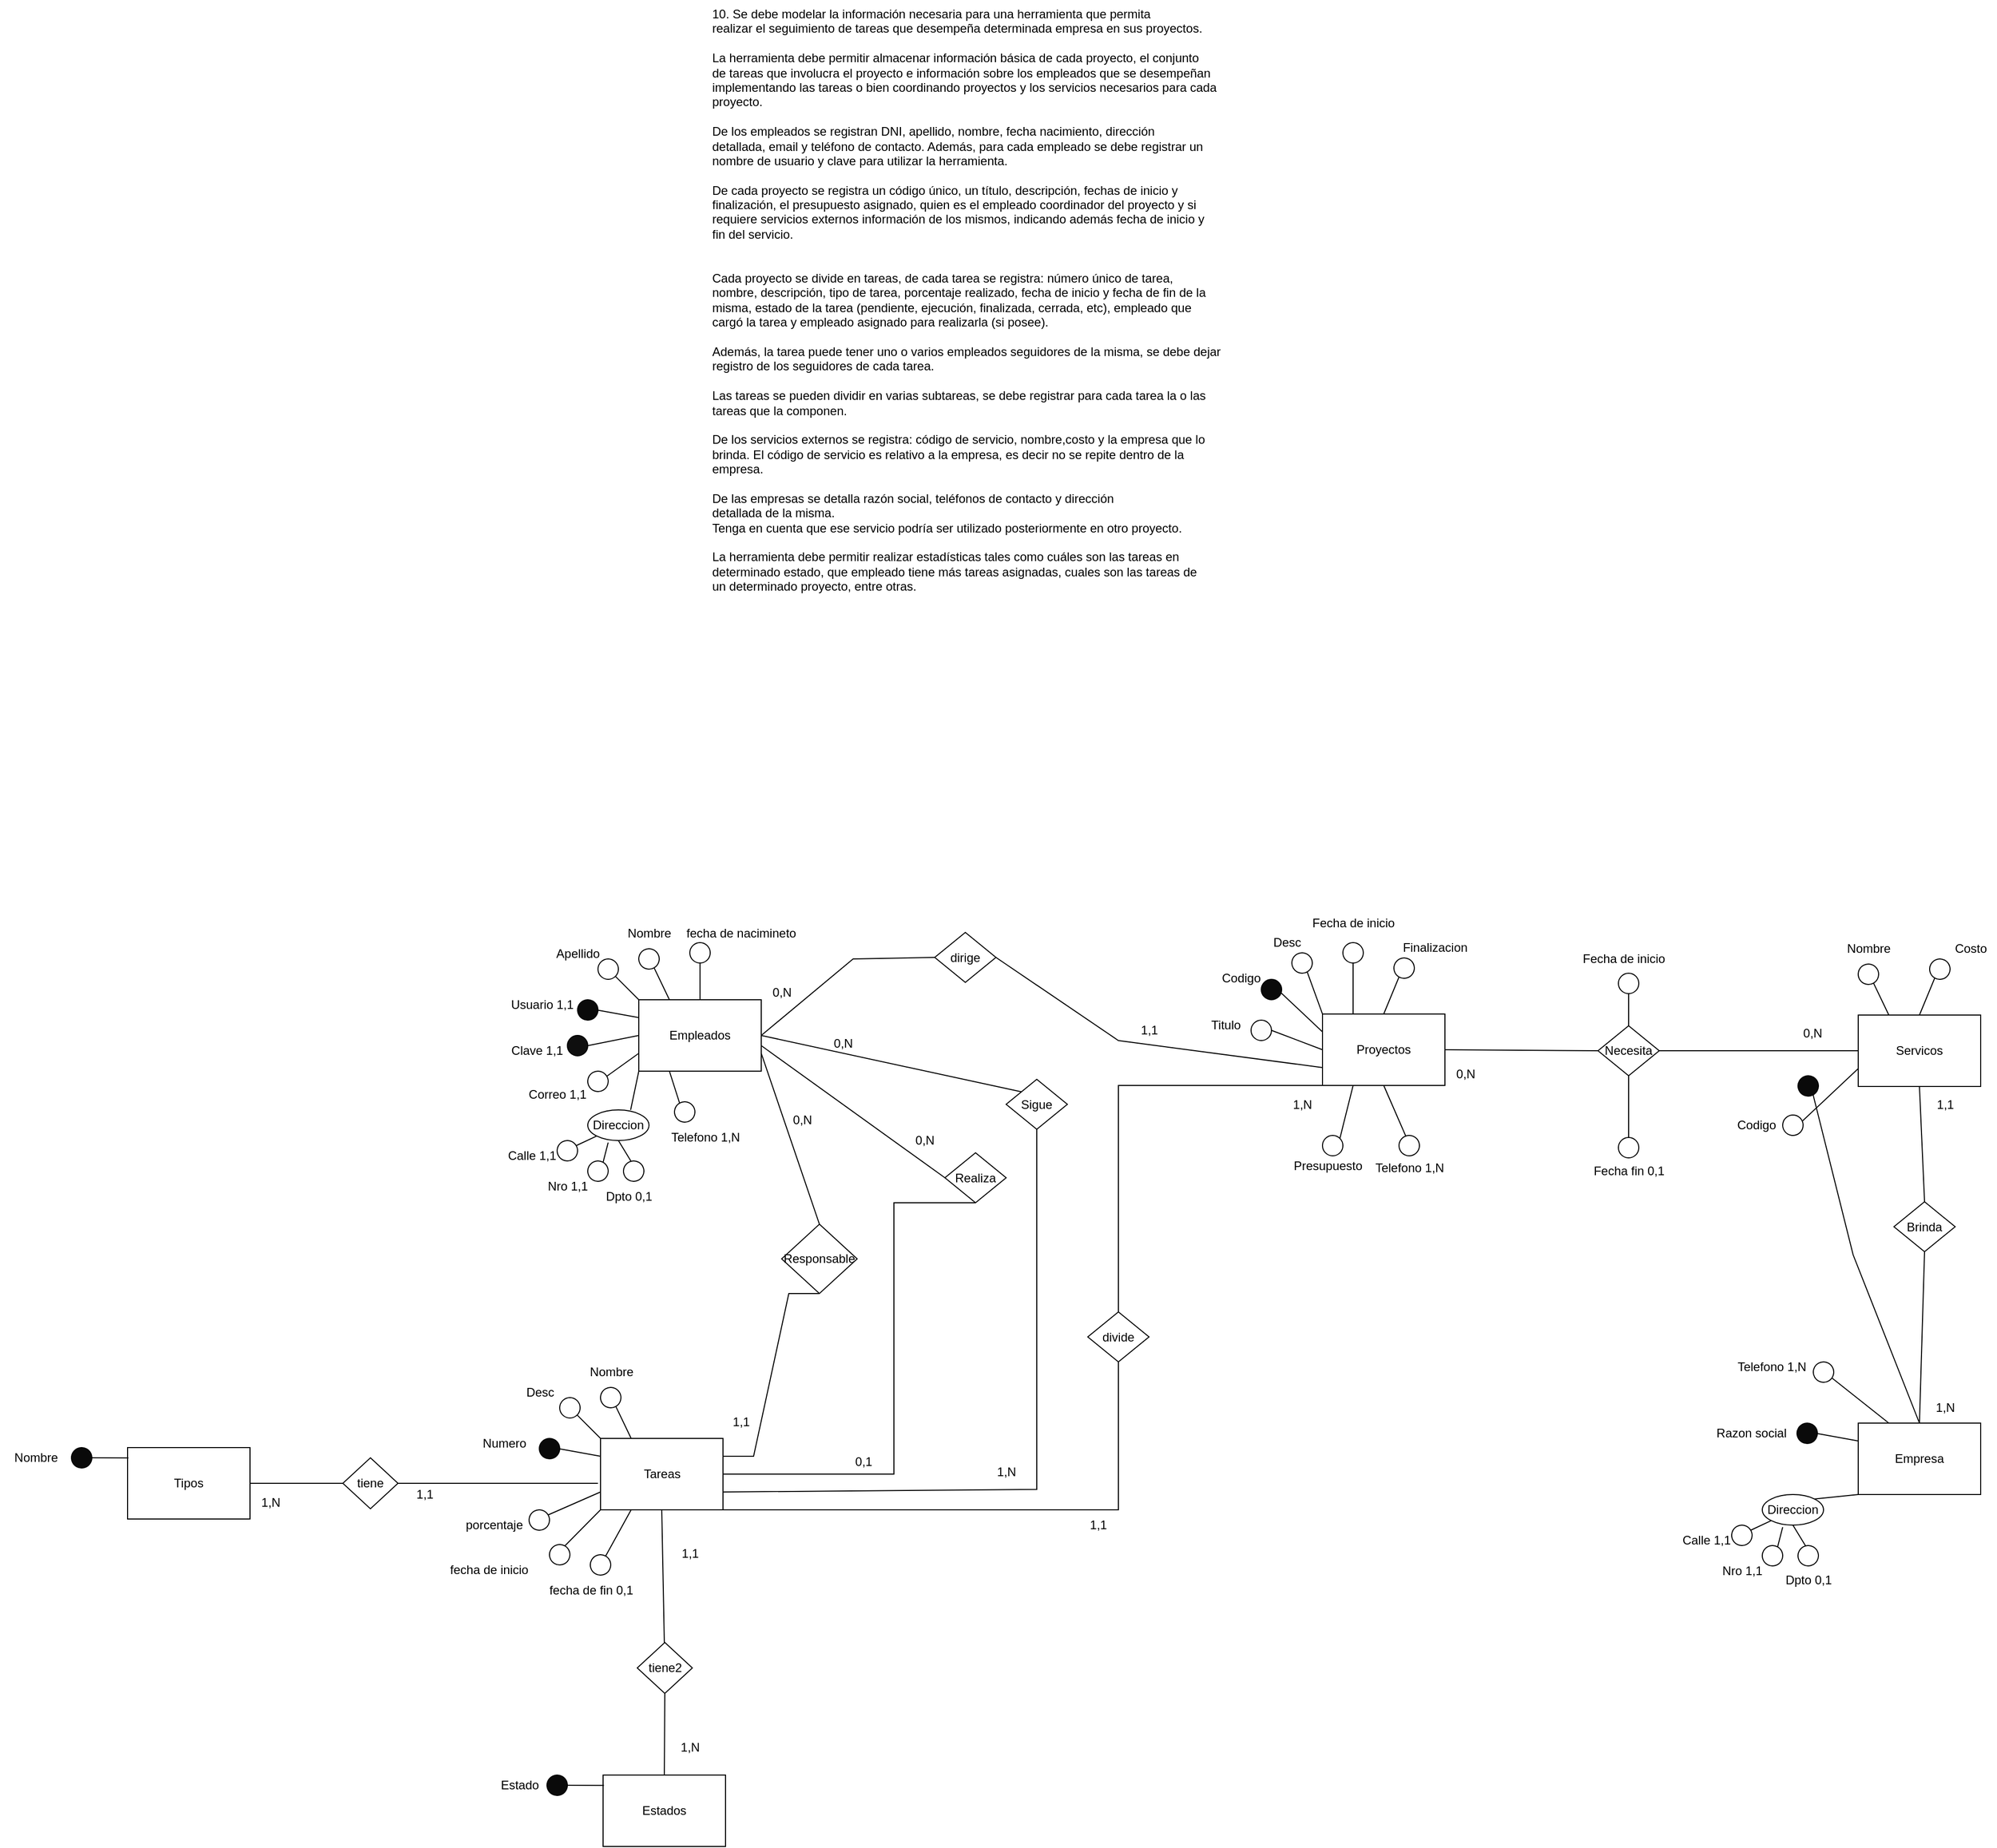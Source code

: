 <mxfile version="21.8.0" type="device">
  <diagram id="fhe47cO9PA_9QvrlZlUT" name="Página-2">
    <mxGraphModel dx="4560" dy="1867" grid="1" gridSize="10" guides="1" tooltips="1" connect="1" arrows="1" fold="1" page="1" pageScale="1" pageWidth="827" pageHeight="1169" math="0" shadow="0">
      <root>
        <mxCell id="0" />
        <mxCell id="1" parent="0" />
        <mxCell id="4A1TBbYVgC8OpCo2tXdr-1" value="10. Se debe modelar la información necesaria para una herramienta que permita&lt;br&gt;realizar el seguimiento de tareas que desempeña determinada empresa en sus proyectos.&lt;br&gt;&lt;br&gt;La herramienta debe permitir almacenar información básica de cada proyecto, el conjunto&lt;br&gt;de tareas que involucra el proyecto e información sobre los empleados que se desempeñan implementando las tareas o bien coordinando proyectos y los servicios necesarios para cada proyecto.&lt;br&gt;&lt;br&gt;De los empleados se registran DNI, apellido, nombre, fecha nacimiento, dirección&lt;br&gt;detallada, email y teléfono de contacto. Además, para cada empleado se debe registrar un&lt;br&gt;nombre de usuario y clave para utilizar la herramienta.&lt;br&gt;&lt;br&gt;De cada proyecto se registra un código único, un título, descripción, fechas de inicio y&lt;br&gt;finalización, el presupuesto asignado, quien es el empleado coordinador del proyecto y si&lt;br&gt;requiere servicios externos información de los mismos, indicando además fecha de inicio y&lt;br&gt;fin del servicio.&lt;br&gt;&lt;br&gt;&lt;br&gt;Cada proyecto se divide en tareas, de cada tarea se registra: número único de tarea,&lt;br&gt;nombre, descripción, tipo de tarea, porcentaje realizado, fecha de inicio y fecha de fin de la&lt;br&gt;misma, estado de la tarea (pendiente, ejecución, finalizada, cerrada, etc), empleado que&lt;br&gt;cargó la tarea y empleado asignado para realizarla (si posee). &lt;br&gt;&lt;br&gt;Además, la tarea puede tener uno o varios empleados seguidores de la misma, se debe dejar registro de los seguidores de cada tarea. &lt;br&gt;&lt;br&gt;Las tareas se pueden dividir en varias subtareas, se debe registrar para cada tarea la o las tareas que la componen.&lt;br&gt;&lt;br&gt;De los servicios externos se registra: código de servicio, nombre,costo y la empresa que lo&lt;br&gt;brinda. El código de servicio es relativo a la empresa, es decir no se repite dentro de la&lt;br&gt;empresa. &lt;br&gt;&lt;br&gt;De las empresas se detalla razón social, teléfonos de contacto y dirección&lt;br&gt;detallada de la misma. &lt;br&gt;Tenga en cuenta que ese servicio podría ser utilizado posteriormente en otro proyecto.&lt;br&gt;&lt;br&gt;La herramienta debe permitir realizar estadísticas tales como cuáles son las tareas en&lt;br&gt;determinado estado, que empleado tiene más tareas asignadas, cuales son las tareas de&lt;br&gt;un determinado proyecto, entre otras." style="text;whiteSpace=wrap;html=1;" parent="1" vertex="1">
          <mxGeometry x="150" y="30" width="520" height="590" as="geometry" />
        </mxCell>
        <mxCell id="4A1TBbYVgC8OpCo2tXdr-30" value="Empleados" style="rounded=0;whiteSpace=wrap;html=1;" parent="1" vertex="1">
          <mxGeometry x="80" y="1010" width="120" height="70" as="geometry" />
        </mxCell>
        <mxCell id="4A1TBbYVgC8OpCo2tXdr-31" value="" style="endArrow=none;html=1;rounded=0;entryX=0;entryY=0;entryDx=0;entryDy=0;exitX=1;exitY=1;exitDx=0;exitDy=0;" parent="1" source="4A1TBbYVgC8OpCo2tXdr-32" target="4A1TBbYVgC8OpCo2tXdr-30" edge="1">
          <mxGeometry width="50" height="50" relative="1" as="geometry">
            <mxPoint x="60" y="990" as="sourcePoint" />
            <mxPoint x="40" y="950" as="targetPoint" />
          </mxGeometry>
        </mxCell>
        <mxCell id="4A1TBbYVgC8OpCo2tXdr-32" value="" style="ellipse;whiteSpace=wrap;html=1;aspect=fixed;" parent="1" vertex="1">
          <mxGeometry x="40" y="970" width="20" height="20" as="geometry" />
        </mxCell>
        <mxCell id="4A1TBbYVgC8OpCo2tXdr-33" value="" style="endArrow=none;html=1;rounded=0;entryX=0.25;entryY=0;entryDx=0;entryDy=0;exitX=1;exitY=1;exitDx=0;exitDy=0;" parent="1" source="4A1TBbYVgC8OpCo2tXdr-34" target="4A1TBbYVgC8OpCo2tXdr-30" edge="1">
          <mxGeometry width="50" height="50" relative="1" as="geometry">
            <mxPoint x="190" y="920" as="sourcePoint" />
            <mxPoint x="140" y="980" as="targetPoint" />
          </mxGeometry>
        </mxCell>
        <mxCell id="4A1TBbYVgC8OpCo2tXdr-34" value="" style="ellipse;whiteSpace=wrap;html=1;aspect=fixed;rotation=15;" parent="1" vertex="1">
          <mxGeometry x="80" y="960" width="20" height="20" as="geometry" />
        </mxCell>
        <mxCell id="4A1TBbYVgC8OpCo2tXdr-35" value="" style="endArrow=none;html=1;rounded=0;entryX=0;entryY=0.25;entryDx=0;entryDy=0;exitX=0.875;exitY=0.283;exitDx=0;exitDy=0;exitPerimeter=0;" parent="1" source="4A1TBbYVgC8OpCo2tXdr-36" target="4A1TBbYVgC8OpCo2tXdr-30" edge="1">
          <mxGeometry width="50" height="50" relative="1" as="geometry">
            <mxPoint x="-30" y="1054" as="sourcePoint" />
            <mxPoint x="40" y="1054" as="targetPoint" />
          </mxGeometry>
        </mxCell>
        <mxCell id="4A1TBbYVgC8OpCo2tXdr-36" value="" style="ellipse;whiteSpace=wrap;html=1;aspect=fixed;rotation=30;fillColor=#0A0A0A;" parent="1" vertex="1">
          <mxGeometry x="20" y="1010" width="20" height="20" as="geometry" />
        </mxCell>
        <mxCell id="4A1TBbYVgC8OpCo2tXdr-37" value="" style="endArrow=none;html=1;rounded=0;entryX=0;entryY=0.5;entryDx=0;entryDy=0;exitX=1;exitY=0.5;exitDx=0;exitDy=0;" parent="1" source="4A1TBbYVgC8OpCo2tXdr-38" target="4A1TBbYVgC8OpCo2tXdr-30" edge="1">
          <mxGeometry width="50" height="50" relative="1" as="geometry">
            <mxPoint x="-10" y="1074" as="sourcePoint" />
            <mxPoint x="60" y="1074" as="targetPoint" />
          </mxGeometry>
        </mxCell>
        <mxCell id="4A1TBbYVgC8OpCo2tXdr-38" value="" style="ellipse;whiteSpace=wrap;html=1;aspect=fixed;fillColor=#0F0F0F;" parent="1" vertex="1">
          <mxGeometry x="10" y="1045" width="20" height="20" as="geometry" />
        </mxCell>
        <mxCell id="4A1TBbYVgC8OpCo2tXdr-39" value="Nombre" style="text;html=1;align=center;verticalAlign=middle;resizable=0;points=[];autosize=1;strokeColor=none;fillColor=none;" parent="1" vertex="1">
          <mxGeometry x="55" y="930" width="70" height="30" as="geometry" />
        </mxCell>
        <mxCell id="4A1TBbYVgC8OpCo2tXdr-40" value="Apellido" style="text;html=1;align=center;verticalAlign=middle;resizable=0;points=[];autosize=1;strokeColor=none;fillColor=none;" parent="1" vertex="1">
          <mxGeometry x="-15" y="950" width="70" height="30" as="geometry" />
        </mxCell>
        <mxCell id="4A1TBbYVgC8OpCo2tXdr-41" value="Usuario 1,1" style="text;html=1;align=center;verticalAlign=middle;resizable=0;points=[];autosize=1;strokeColor=none;fillColor=none;" parent="1" vertex="1">
          <mxGeometry x="-55" y="1000" width="80" height="30" as="geometry" />
        </mxCell>
        <mxCell id="4A1TBbYVgC8OpCo2tXdr-42" value="Clave 1,1" style="text;html=1;align=center;verticalAlign=middle;resizable=0;points=[];autosize=1;strokeColor=none;fillColor=none;" parent="1" vertex="1">
          <mxGeometry x="-55" y="1045" width="70" height="30" as="geometry" />
        </mxCell>
        <mxCell id="4A1TBbYVgC8OpCo2tXdr-43" value="" style="endArrow=none;html=1;rounded=0;entryX=0;entryY=0.75;entryDx=0;entryDy=0;exitX=1;exitY=0;exitDx=0;exitDy=0;" parent="1" source="4A1TBbYVgC8OpCo2tXdr-44" target="4A1TBbYVgC8OpCo2tXdr-30" edge="1">
          <mxGeometry width="50" height="50" relative="1" as="geometry">
            <mxPoint y="1120" as="sourcePoint" />
            <mxPoint x="70" y="1120" as="targetPoint" />
          </mxGeometry>
        </mxCell>
        <mxCell id="4A1TBbYVgC8OpCo2tXdr-44" value="" style="ellipse;whiteSpace=wrap;html=1;aspect=fixed;rotation=15;" parent="1" vertex="1">
          <mxGeometry x="30" y="1080" width="20" height="20" as="geometry" />
        </mxCell>
        <mxCell id="4A1TBbYVgC8OpCo2tXdr-45" value="Correo 1,1" style="text;html=1;align=center;verticalAlign=middle;resizable=0;points=[];autosize=1;strokeColor=none;fillColor=none;" parent="1" vertex="1">
          <mxGeometry x="-40" y="1088" width="80" height="30" as="geometry" />
        </mxCell>
        <mxCell id="4A1TBbYVgC8OpCo2tXdr-46" value="" style="endArrow=none;html=1;rounded=0;exitX=0.7;exitY=0;exitDx=0;exitDy=0;entryX=0;entryY=1;entryDx=0;entryDy=0;exitPerimeter=0;" parent="1" source="4A1TBbYVgC8OpCo2tXdr-47" target="4A1TBbYVgC8OpCo2tXdr-30" edge="1">
          <mxGeometry width="50" height="50" relative="1" as="geometry">
            <mxPoint x="67.588" y="1110.341" as="sourcePoint" />
            <mxPoint x="95" y="1150" as="targetPoint" />
          </mxGeometry>
        </mxCell>
        <mxCell id="4A1TBbYVgC8OpCo2tXdr-47" value="Direccion" style="ellipse;whiteSpace=wrap;html=1;" parent="1" vertex="1">
          <mxGeometry x="30" y="1118" width="60" height="30" as="geometry" />
        </mxCell>
        <mxCell id="4A1TBbYVgC8OpCo2tXdr-48" value="" style="endArrow=none;html=1;rounded=0;exitX=1;exitY=0;exitDx=0;exitDy=0;entryX=0;entryY=1;entryDx=0;entryDy=0;" parent="1" source="4A1TBbYVgC8OpCo2tXdr-49" target="4A1TBbYVgC8OpCo2tXdr-47" edge="1">
          <mxGeometry width="50" height="50" relative="1" as="geometry">
            <mxPoint x="-50" y="1197" as="sourcePoint" />
            <mxPoint x="30" y="1140" as="targetPoint" />
          </mxGeometry>
        </mxCell>
        <mxCell id="4A1TBbYVgC8OpCo2tXdr-49" value="" style="ellipse;whiteSpace=wrap;html=1;aspect=fixed;rotation=15;" parent="1" vertex="1">
          <mxGeometry y="1148" width="20" height="20" as="geometry" />
        </mxCell>
        <mxCell id="4A1TBbYVgC8OpCo2tXdr-50" value="" style="endArrow=none;html=1;rounded=0;entryX=0.333;entryY=1.067;entryDx=0;entryDy=0;exitX=1;exitY=0;exitDx=0;exitDy=0;entryPerimeter=0;" parent="1" source="4A1TBbYVgC8OpCo2tXdr-51" target="4A1TBbYVgC8OpCo2tXdr-47" edge="1">
          <mxGeometry width="50" height="50" relative="1" as="geometry">
            <mxPoint x="-5" y="1207" as="sourcePoint" />
            <mxPoint x="75" y="1150" as="targetPoint" />
          </mxGeometry>
        </mxCell>
        <mxCell id="4A1TBbYVgC8OpCo2tXdr-51" value="" style="ellipse;whiteSpace=wrap;html=1;aspect=fixed;rotation=-15;" parent="1" vertex="1">
          <mxGeometry x="30" y="1168" width="20" height="20" as="geometry" />
        </mxCell>
        <mxCell id="4A1TBbYVgC8OpCo2tXdr-52" value="" style="endArrow=none;html=1;rounded=0;entryX=0.5;entryY=1;entryDx=0;entryDy=0;exitX=1;exitY=0;exitDx=0;exitDy=0;" parent="1" source="4A1TBbYVgC8OpCo2tXdr-53" target="4A1TBbYVgC8OpCo2tXdr-47" edge="1">
          <mxGeometry width="50" height="50" relative="1" as="geometry">
            <mxPoint x="35" y="1208" as="sourcePoint" />
            <mxPoint x="115" y="1151" as="targetPoint" />
          </mxGeometry>
        </mxCell>
        <mxCell id="4A1TBbYVgC8OpCo2tXdr-53" value="" style="ellipse;whiteSpace=wrap;html=1;aspect=fixed;rotation=-150;direction=south;" parent="1" vertex="1">
          <mxGeometry x="65" y="1168" width="20" height="20" as="geometry" />
        </mxCell>
        <mxCell id="4A1TBbYVgC8OpCo2tXdr-54" value="Calle 1,1" style="text;html=1;align=center;verticalAlign=middle;resizable=0;points=[];autosize=1;strokeColor=none;fillColor=none;" parent="1" vertex="1">
          <mxGeometry x="-60" y="1148" width="70" height="30" as="geometry" />
        </mxCell>
        <mxCell id="4A1TBbYVgC8OpCo2tXdr-55" value="Nro 1,1" style="text;html=1;align=center;verticalAlign=middle;resizable=0;points=[];autosize=1;strokeColor=none;fillColor=none;" parent="1" vertex="1">
          <mxGeometry x="-20" y="1178" width="60" height="30" as="geometry" />
        </mxCell>
        <mxCell id="4A1TBbYVgC8OpCo2tXdr-56" value="" style="endArrow=none;html=1;rounded=0;entryX=0.25;entryY=1;entryDx=0;entryDy=0;exitX=1;exitY=0;exitDx=0;exitDy=0;" parent="1" source="4A1TBbYVgC8OpCo2tXdr-57" target="4A1TBbYVgC8OpCo2tXdr-30" edge="1">
          <mxGeometry width="50" height="50" relative="1" as="geometry">
            <mxPoint x="70" y="1190" as="sourcePoint" />
            <mxPoint x="150" y="1133" as="targetPoint" />
          </mxGeometry>
        </mxCell>
        <mxCell id="4A1TBbYVgC8OpCo2tXdr-57" value="" style="ellipse;whiteSpace=wrap;html=1;aspect=fixed;rotation=-75;" parent="1" vertex="1">
          <mxGeometry x="115" y="1110" width="20" height="20" as="geometry" />
        </mxCell>
        <mxCell id="4A1TBbYVgC8OpCo2tXdr-58" value="Telefono 1,N" style="text;html=1;align=center;verticalAlign=middle;resizable=0;points=[];autosize=1;strokeColor=none;fillColor=none;" parent="1" vertex="1">
          <mxGeometry x="100" y="1130" width="90" height="30" as="geometry" />
        </mxCell>
        <mxCell id="4A1TBbYVgC8OpCo2tXdr-59" value="" style="endArrow=none;html=1;rounded=0;exitX=0.5;exitY=0;exitDx=0;exitDy=0;entryX=0.5;entryY=0;entryDx=0;entryDy=0;" parent="1" source="4A1TBbYVgC8OpCo2tXdr-60" target="4A1TBbYVgC8OpCo2tXdr-30" edge="1">
          <mxGeometry width="50" height="50" relative="1" as="geometry">
            <mxPoint x="140" y="944" as="sourcePoint" />
            <mxPoint x="145" y="990" as="targetPoint" />
          </mxGeometry>
        </mxCell>
        <mxCell id="4A1TBbYVgC8OpCo2tXdr-60" value="" style="ellipse;whiteSpace=wrap;html=1;aspect=fixed;" parent="1" vertex="1">
          <mxGeometry x="130" y="954" width="20" height="20" as="geometry" />
        </mxCell>
        <mxCell id="4A1TBbYVgC8OpCo2tXdr-61" value="fecha de nacimineto" style="text;html=1;align=center;verticalAlign=middle;resizable=0;points=[];autosize=1;strokeColor=none;fillColor=none;" parent="1" vertex="1">
          <mxGeometry x="115" y="930" width="130" height="30" as="geometry" />
        </mxCell>
        <mxCell id="4A1TBbYVgC8OpCo2tXdr-62" value="Proyectos" style="rounded=0;whiteSpace=wrap;html=1;" parent="1" vertex="1">
          <mxGeometry x="750" y="1024" width="120" height="70" as="geometry" />
        </mxCell>
        <mxCell id="4A1TBbYVgC8OpCo2tXdr-63" value="" style="endArrow=none;html=1;rounded=0;entryX=0;entryY=0;entryDx=0;entryDy=0;exitX=1;exitY=1;exitDx=0;exitDy=0;" parent="1" source="4A1TBbYVgC8OpCo2tXdr-64" target="4A1TBbYVgC8OpCo2tXdr-62" edge="1">
          <mxGeometry width="50" height="50" relative="1" as="geometry">
            <mxPoint x="730" y="1004" as="sourcePoint" />
            <mxPoint x="710" y="964" as="targetPoint" />
          </mxGeometry>
        </mxCell>
        <mxCell id="4A1TBbYVgC8OpCo2tXdr-64" value="" style="ellipse;whiteSpace=wrap;html=1;aspect=fixed;rotation=15;" parent="1" vertex="1">
          <mxGeometry x="720" y="964" width="20" height="20" as="geometry" />
        </mxCell>
        <mxCell id="4A1TBbYVgC8OpCo2tXdr-65" value="" style="endArrow=none;html=1;rounded=0;entryX=0.25;entryY=0;entryDx=0;entryDy=0;exitX=1;exitY=1;exitDx=0;exitDy=0;" parent="1" source="4A1TBbYVgC8OpCo2tXdr-66" target="4A1TBbYVgC8OpCo2tXdr-62" edge="1">
          <mxGeometry width="50" height="50" relative="1" as="geometry">
            <mxPoint x="860" y="934" as="sourcePoint" />
            <mxPoint x="810" y="994" as="targetPoint" />
          </mxGeometry>
        </mxCell>
        <mxCell id="4A1TBbYVgC8OpCo2tXdr-66" value="" style="ellipse;whiteSpace=wrap;html=1;aspect=fixed;rotation=45;" parent="1" vertex="1">
          <mxGeometry x="770" y="954" width="20" height="20" as="geometry" />
        </mxCell>
        <mxCell id="4A1TBbYVgC8OpCo2tXdr-67" value="" style="endArrow=none;html=1;rounded=0;entryX=0;entryY=0.25;entryDx=0;entryDy=0;exitX=0.875;exitY=0.283;exitDx=0;exitDy=0;exitPerimeter=0;" parent="1" source="4A1TBbYVgC8OpCo2tXdr-68" target="4A1TBbYVgC8OpCo2tXdr-62" edge="1">
          <mxGeometry width="50" height="50" relative="1" as="geometry">
            <mxPoint x="640" y="1068" as="sourcePoint" />
            <mxPoint x="710" y="1068" as="targetPoint" />
          </mxGeometry>
        </mxCell>
        <mxCell id="4A1TBbYVgC8OpCo2tXdr-68" value="" style="ellipse;whiteSpace=wrap;html=1;aspect=fixed;rotation=45;fillColor=#0A0A0A;" parent="1" vertex="1">
          <mxGeometry x="690" y="990" width="20" height="20" as="geometry" />
        </mxCell>
        <mxCell id="4A1TBbYVgC8OpCo2tXdr-69" value="" style="endArrow=none;html=1;rounded=0;entryX=0;entryY=0.5;entryDx=0;entryDy=0;exitX=1;exitY=0.5;exitDx=0;exitDy=0;" parent="1" source="4A1TBbYVgC8OpCo2tXdr-70" target="4A1TBbYVgC8OpCo2tXdr-62" edge="1">
          <mxGeometry width="50" height="50" relative="1" as="geometry">
            <mxPoint x="660" y="1088" as="sourcePoint" />
            <mxPoint x="730" y="1088" as="targetPoint" />
          </mxGeometry>
        </mxCell>
        <mxCell id="4A1TBbYVgC8OpCo2tXdr-70" value="" style="ellipse;whiteSpace=wrap;html=1;aspect=fixed;fillColor=#FCFCFC;" parent="1" vertex="1">
          <mxGeometry x="680" y="1030" width="20" height="20" as="geometry" />
        </mxCell>
        <mxCell id="4A1TBbYVgC8OpCo2tXdr-71" value="Fecha de inicio" style="text;html=1;align=center;verticalAlign=middle;resizable=0;points=[];autosize=1;strokeColor=none;fillColor=none;" parent="1" vertex="1">
          <mxGeometry x="730" y="920" width="100" height="30" as="geometry" />
        </mxCell>
        <mxCell id="4A1TBbYVgC8OpCo2tXdr-72" value="Desc" style="text;html=1;align=center;verticalAlign=middle;resizable=0;points=[];autosize=1;strokeColor=none;fillColor=none;" parent="1" vertex="1">
          <mxGeometry x="690" y="939" width="50" height="30" as="geometry" />
        </mxCell>
        <mxCell id="4A1TBbYVgC8OpCo2tXdr-73" value="Codigo" style="text;html=1;align=center;verticalAlign=middle;resizable=0;points=[];autosize=1;strokeColor=none;fillColor=none;" parent="1" vertex="1">
          <mxGeometry x="640" y="974" width="60" height="30" as="geometry" />
        </mxCell>
        <mxCell id="4A1TBbYVgC8OpCo2tXdr-74" value="Titulo" style="text;html=1;align=center;verticalAlign=middle;resizable=0;points=[];autosize=1;strokeColor=none;fillColor=none;" parent="1" vertex="1">
          <mxGeometry x="630" y="1020" width="50" height="30" as="geometry" />
        </mxCell>
        <mxCell id="4A1TBbYVgC8OpCo2tXdr-75" value="" style="endArrow=none;html=1;rounded=0;entryX=0.25;entryY=1;entryDx=0;entryDy=0;exitX=1;exitY=0.5;exitDx=0;exitDy=0;" parent="1" source="4A1TBbYVgC8OpCo2tXdr-76" target="4A1TBbYVgC8OpCo2tXdr-62" edge="1">
          <mxGeometry width="50" height="50" relative="1" as="geometry">
            <mxPoint x="715" y="1156" as="sourcePoint" />
            <mxPoint x="795" y="1116" as="targetPoint" />
          </mxGeometry>
        </mxCell>
        <mxCell id="4A1TBbYVgC8OpCo2tXdr-76" value="" style="ellipse;whiteSpace=wrap;html=1;aspect=fixed;rotation=-45;" parent="1" vertex="1">
          <mxGeometry x="750" y="1143" width="20" height="20" as="geometry" />
        </mxCell>
        <mxCell id="4A1TBbYVgC8OpCo2tXdr-77" value="Presupuesto" style="text;html=1;align=center;verticalAlign=middle;resizable=0;points=[];autosize=1;strokeColor=none;fillColor=none;" parent="1" vertex="1">
          <mxGeometry x="710" y="1158" width="90" height="30" as="geometry" />
        </mxCell>
        <mxCell id="4A1TBbYVgC8OpCo2tXdr-79" value="" style="endArrow=none;html=1;rounded=0;entryX=0.5;entryY=1;entryDx=0;entryDy=0;exitX=0.5;exitY=0;exitDx=0;exitDy=0;" parent="1" source="4A1TBbYVgC8OpCo2tXdr-80" target="4A1TBbYVgC8OpCo2tXdr-62" edge="1">
          <mxGeometry width="50" height="50" relative="1" as="geometry">
            <mxPoint x="785" y="1226" as="sourcePoint" />
            <mxPoint x="825" y="1116" as="targetPoint" />
          </mxGeometry>
        </mxCell>
        <mxCell id="4A1TBbYVgC8OpCo2tXdr-80" value="" style="ellipse;whiteSpace=wrap;html=1;aspect=fixed;rotation=-20;" parent="1" vertex="1">
          <mxGeometry x="825" y="1143" width="20" height="20" as="geometry" />
        </mxCell>
        <mxCell id="4A1TBbYVgC8OpCo2tXdr-81" value="Telefono 1,N" style="text;html=1;align=center;verticalAlign=middle;resizable=0;points=[];autosize=1;strokeColor=none;fillColor=none;" parent="1" vertex="1">
          <mxGeometry x="790" y="1160" width="90" height="30" as="geometry" />
        </mxCell>
        <mxCell id="4A1TBbYVgC8OpCo2tXdr-82" value="" style="endArrow=none;html=1;rounded=0;exitX=0.5;exitY=0;exitDx=0;exitDy=0;entryX=0.5;entryY=0;entryDx=0;entryDy=0;" parent="1" source="4A1TBbYVgC8OpCo2tXdr-83" target="4A1TBbYVgC8OpCo2tXdr-62" edge="1">
          <mxGeometry width="50" height="50" relative="1" as="geometry">
            <mxPoint x="810" y="958" as="sourcePoint" />
            <mxPoint x="815" y="1004" as="targetPoint" />
          </mxGeometry>
        </mxCell>
        <mxCell id="4A1TBbYVgC8OpCo2tXdr-83" value="" style="ellipse;whiteSpace=wrap;html=1;aspect=fixed;rotation=-150;" parent="1" vertex="1">
          <mxGeometry x="820" y="969" width="20" height="20" as="geometry" />
        </mxCell>
        <mxCell id="4A1TBbYVgC8OpCo2tXdr-84" value="Finalizacion" style="text;html=1;align=center;verticalAlign=middle;resizable=0;points=[];autosize=1;strokeColor=none;fillColor=none;" parent="1" vertex="1">
          <mxGeometry x="815" y="944" width="90" height="30" as="geometry" />
        </mxCell>
        <mxCell id="p3kCH978GiAM5KBFOiza-6" value="dirige" style="rhombus;whiteSpace=wrap;html=1;" vertex="1" parent="1">
          <mxGeometry x="370" y="944" width="60" height="49" as="geometry" />
        </mxCell>
        <mxCell id="p3kCH978GiAM5KBFOiza-7" value="" style="endArrow=none;html=1;rounded=0;exitX=1;exitY=0.5;exitDx=0;exitDy=0;entryX=0;entryY=0.5;entryDx=0;entryDy=0;" edge="1" parent="1" source="4A1TBbYVgC8OpCo2tXdr-30" target="p3kCH978GiAM5KBFOiza-6">
          <mxGeometry width="50" height="50" relative="1" as="geometry">
            <mxPoint x="250" y="1090" as="sourcePoint" />
            <mxPoint x="300" y="1040" as="targetPoint" />
            <Array as="points">
              <mxPoint x="290" y="970" />
            </Array>
          </mxGeometry>
        </mxCell>
        <mxCell id="p3kCH978GiAM5KBFOiza-8" value="" style="endArrow=none;html=1;rounded=0;exitX=1;exitY=0.5;exitDx=0;exitDy=0;entryX=0;entryY=0.75;entryDx=0;entryDy=0;" edge="1" parent="1" source="p3kCH978GiAM5KBFOiza-6" target="4A1TBbYVgC8OpCo2tXdr-62">
          <mxGeometry width="50" height="50" relative="1" as="geometry">
            <mxPoint x="530" y="1100" as="sourcePoint" />
            <mxPoint x="710" y="1080" as="targetPoint" />
            <Array as="points">
              <mxPoint x="550" y="1050" />
            </Array>
          </mxGeometry>
        </mxCell>
        <mxCell id="p3kCH978GiAM5KBFOiza-10" value="Tareas" style="rounded=0;whiteSpace=wrap;html=1;" vertex="1" parent="1">
          <mxGeometry x="42.5" y="1440" width="120" height="70" as="geometry" />
        </mxCell>
        <mxCell id="p3kCH978GiAM5KBFOiza-11" value="" style="endArrow=none;html=1;rounded=0;entryX=0;entryY=0;entryDx=0;entryDy=0;exitX=1;exitY=1;exitDx=0;exitDy=0;" edge="1" source="p3kCH978GiAM5KBFOiza-12" target="p3kCH978GiAM5KBFOiza-10" parent="1">
          <mxGeometry width="50" height="50" relative="1" as="geometry">
            <mxPoint x="22.5" y="1420" as="sourcePoint" />
            <mxPoint x="2.5" y="1380" as="targetPoint" />
          </mxGeometry>
        </mxCell>
        <mxCell id="p3kCH978GiAM5KBFOiza-12" value="" style="ellipse;whiteSpace=wrap;html=1;aspect=fixed;" vertex="1" parent="1">
          <mxGeometry x="2.5" y="1400" width="20" height="20" as="geometry" />
        </mxCell>
        <mxCell id="p3kCH978GiAM5KBFOiza-13" value="" style="endArrow=none;html=1;rounded=0;entryX=0.25;entryY=0;entryDx=0;entryDy=0;exitX=1;exitY=1;exitDx=0;exitDy=0;" edge="1" source="p3kCH978GiAM5KBFOiza-14" target="p3kCH978GiAM5KBFOiza-10" parent="1">
          <mxGeometry width="50" height="50" relative="1" as="geometry">
            <mxPoint x="152.5" y="1350" as="sourcePoint" />
            <mxPoint x="102.5" y="1410" as="targetPoint" />
          </mxGeometry>
        </mxCell>
        <mxCell id="p3kCH978GiAM5KBFOiza-14" value="" style="ellipse;whiteSpace=wrap;html=1;aspect=fixed;rotation=15;" vertex="1" parent="1">
          <mxGeometry x="42.5" y="1390" width="20" height="20" as="geometry" />
        </mxCell>
        <mxCell id="p3kCH978GiAM5KBFOiza-15" value="" style="endArrow=none;html=1;rounded=0;entryX=0;entryY=0.25;entryDx=0;entryDy=0;exitX=0.875;exitY=0.283;exitDx=0;exitDy=0;exitPerimeter=0;" edge="1" source="p3kCH978GiAM5KBFOiza-16" target="p3kCH978GiAM5KBFOiza-10" parent="1">
          <mxGeometry width="50" height="50" relative="1" as="geometry">
            <mxPoint x="-67.5" y="1484" as="sourcePoint" />
            <mxPoint x="2.5" y="1484" as="targetPoint" />
          </mxGeometry>
        </mxCell>
        <mxCell id="p3kCH978GiAM5KBFOiza-16" value="" style="ellipse;whiteSpace=wrap;html=1;aspect=fixed;rotation=30;fillColor=#0A0A0A;" vertex="1" parent="1">
          <mxGeometry x="-17.5" y="1440" width="20" height="20" as="geometry" />
        </mxCell>
        <mxCell id="p3kCH978GiAM5KBFOiza-19" value="Nombre" style="text;html=1;align=center;verticalAlign=middle;resizable=0;points=[];autosize=1;strokeColor=none;fillColor=none;" vertex="1" parent="1">
          <mxGeometry x="17.5" y="1360" width="70" height="30" as="geometry" />
        </mxCell>
        <mxCell id="p3kCH978GiAM5KBFOiza-20" value="Desc" style="text;html=1;align=center;verticalAlign=middle;resizable=0;points=[];autosize=1;strokeColor=none;fillColor=none;" vertex="1" parent="1">
          <mxGeometry x="-42.5" y="1380" width="50" height="30" as="geometry" />
        </mxCell>
        <mxCell id="p3kCH978GiAM5KBFOiza-21" value="Numero" style="text;html=1;align=center;verticalAlign=middle;resizable=0;points=[];autosize=1;strokeColor=none;fillColor=none;" vertex="1" parent="1">
          <mxGeometry x="-87.5" y="1430" width="70" height="30" as="geometry" />
        </mxCell>
        <mxCell id="p3kCH978GiAM5KBFOiza-23" value="" style="endArrow=none;html=1;rounded=0;entryX=0;entryY=0.75;entryDx=0;entryDy=0;exitX=1;exitY=0;exitDx=0;exitDy=0;" edge="1" source="p3kCH978GiAM5KBFOiza-24" target="p3kCH978GiAM5KBFOiza-10" parent="1">
          <mxGeometry width="50" height="50" relative="1" as="geometry">
            <mxPoint x="-37.5" y="1550" as="sourcePoint" />
            <mxPoint x="32.5" y="1550" as="targetPoint" />
          </mxGeometry>
        </mxCell>
        <mxCell id="p3kCH978GiAM5KBFOiza-24" value="" style="ellipse;whiteSpace=wrap;html=1;aspect=fixed;rotation=15;" vertex="1" parent="1">
          <mxGeometry x="-27.5" y="1510" width="20" height="20" as="geometry" />
        </mxCell>
        <mxCell id="p3kCH978GiAM5KBFOiza-25" value="porcentaje" style="text;html=1;align=center;verticalAlign=middle;resizable=0;points=[];autosize=1;strokeColor=none;fillColor=none;" vertex="1" parent="1">
          <mxGeometry x="-102.5" y="1510" width="80" height="30" as="geometry" />
        </mxCell>
        <mxCell id="p3kCH978GiAM5KBFOiza-26" value="" style="endArrow=none;html=1;rounded=0;exitX=1;exitY=0;exitDx=0;exitDy=0;entryX=0;entryY=1;entryDx=0;entryDy=0;" edge="1" source="p3kCH978GiAM5KBFOiza-33" target="p3kCH978GiAM5KBFOiza-10" parent="1">
          <mxGeometry width="50" height="50" relative="1" as="geometry">
            <mxPoint x="34.5" y="1548" as="sourcePoint" />
            <mxPoint x="57.5" y="1580" as="targetPoint" />
          </mxGeometry>
        </mxCell>
        <mxCell id="p3kCH978GiAM5KBFOiza-27" value="" style="endArrow=none;html=1;rounded=0;entryX=0.25;entryY=1;entryDx=0;entryDy=0;exitX=1;exitY=0;exitDx=0;exitDy=0;" edge="1" source="p3kCH978GiAM5KBFOiza-28" target="p3kCH978GiAM5KBFOiza-10" parent="1">
          <mxGeometry width="50" height="50" relative="1" as="geometry">
            <mxPoint x="32.5" y="1620" as="sourcePoint" />
            <mxPoint x="112.5" y="1563" as="targetPoint" />
          </mxGeometry>
        </mxCell>
        <mxCell id="p3kCH978GiAM5KBFOiza-28" value="" style="ellipse;whiteSpace=wrap;html=1;aspect=fixed;rotation=-15;" vertex="1" parent="1">
          <mxGeometry x="32.5" y="1554" width="20" height="20" as="geometry" />
        </mxCell>
        <mxCell id="p3kCH978GiAM5KBFOiza-29" value="fecha de fin 0,1" style="text;html=1;align=center;verticalAlign=middle;resizable=0;points=[];autosize=1;strokeColor=none;fillColor=none;" vertex="1" parent="1">
          <mxGeometry x="-22.5" y="1574" width="110" height="30" as="geometry" />
        </mxCell>
        <mxCell id="p3kCH978GiAM5KBFOiza-33" value="" style="ellipse;whiteSpace=wrap;html=1;aspect=fixed;rotation=-15;" vertex="1" parent="1">
          <mxGeometry x="-7.5" y="1544" width="20" height="20" as="geometry" />
        </mxCell>
        <mxCell id="p3kCH978GiAM5KBFOiza-34" value="fecha de inicio" style="text;html=1;align=center;verticalAlign=middle;resizable=0;points=[];autosize=1;strokeColor=none;fillColor=none;" vertex="1" parent="1">
          <mxGeometry x="-117.5" y="1554" width="100" height="30" as="geometry" />
        </mxCell>
        <mxCell id="p3kCH978GiAM5KBFOiza-35" value="" style="endArrow=none;html=1;rounded=0;entryX=0.5;entryY=1;entryDx=0;entryDy=0;" edge="1" source="p3kCH978GiAM5KBFOiza-40" target="p3kCH978GiAM5KBFOiza-10" parent="1">
          <mxGeometry width="50" height="50" relative="1" as="geometry">
            <mxPoint x="102.5" y="1564" as="sourcePoint" />
            <mxPoint x="157.5" y="1697" as="targetPoint" />
          </mxGeometry>
        </mxCell>
        <mxCell id="p3kCH978GiAM5KBFOiza-40" value="tiene2" style="rhombus;whiteSpace=wrap;html=1;" vertex="1" parent="1">
          <mxGeometry x="78.5" y="1640" width="54" height="50" as="geometry" />
        </mxCell>
        <mxCell id="p3kCH978GiAM5KBFOiza-42" value="" style="endArrow=none;html=1;rounded=0;entryX=0.5;entryY=1;entryDx=0;entryDy=0;exitX=0.5;exitY=0;exitDx=0;exitDy=0;" edge="1" parent="1" source="p3kCH978GiAM5KBFOiza-43" target="p3kCH978GiAM5KBFOiza-40">
          <mxGeometry width="50" height="50" relative="1" as="geometry">
            <mxPoint x="121.5" y="1870" as="sourcePoint" />
            <mxPoint x="111.5" y="1750" as="targetPoint" />
          </mxGeometry>
        </mxCell>
        <mxCell id="p3kCH978GiAM5KBFOiza-43" value="Estados" style="rounded=0;whiteSpace=wrap;html=1;" vertex="1" parent="1">
          <mxGeometry x="45.0" y="1770" width="120" height="70" as="geometry" />
        </mxCell>
        <mxCell id="p3kCH978GiAM5KBFOiza-46" value="" style="endArrow=none;html=1;rounded=0;entryX=0.007;entryY=0.144;entryDx=0;entryDy=0;exitX=0.875;exitY=0.283;exitDx=0;exitDy=0;exitPerimeter=0;entryPerimeter=0;" edge="1" source="p3kCH978GiAM5KBFOiza-47" target="p3kCH978GiAM5KBFOiza-43" parent="1">
          <mxGeometry width="50" height="50" relative="1" as="geometry">
            <mxPoint x="-50.0" y="1814" as="sourcePoint" />
            <mxPoint x="20.0" y="1814" as="targetPoint" />
            <Array as="points" />
          </mxGeometry>
        </mxCell>
        <mxCell id="p3kCH978GiAM5KBFOiza-47" value="" style="ellipse;whiteSpace=wrap;html=1;aspect=fixed;rotation=30;fillColor=#0A0A0A;" vertex="1" parent="1">
          <mxGeometry x="-10.0" y="1770" width="20" height="20" as="geometry" />
        </mxCell>
        <mxCell id="p3kCH978GiAM5KBFOiza-51" value="Estado" style="text;html=1;align=center;verticalAlign=middle;resizable=0;points=[];autosize=1;strokeColor=none;fillColor=none;" vertex="1" parent="1">
          <mxGeometry x="-67.5" y="1765" width="60" height="30" as="geometry" />
        </mxCell>
        <mxCell id="p3kCH978GiAM5KBFOiza-53" value="Responsable" style="rhombus;whiteSpace=wrap;html=1;" vertex="1" parent="1">
          <mxGeometry x="220" y="1230" width="74" height="68" as="geometry" />
        </mxCell>
        <mxCell id="p3kCH978GiAM5KBFOiza-54" value="" style="endArrow=none;html=1;rounded=0;entryX=1;entryY=0.75;entryDx=0;entryDy=0;exitX=0.5;exitY=0;exitDx=0;exitDy=0;" edge="1" parent="1" source="p3kCH978GiAM5KBFOiza-53" target="4A1TBbYVgC8OpCo2tXdr-30">
          <mxGeometry width="50" height="50" relative="1" as="geometry">
            <mxPoint x="300" y="1150" as="sourcePoint" />
            <mxPoint x="350" y="1100" as="targetPoint" />
          </mxGeometry>
        </mxCell>
        <mxCell id="p3kCH978GiAM5KBFOiza-55" value="" style="endArrow=none;html=1;rounded=0;exitX=0.5;exitY=1;exitDx=0;exitDy=0;edgeStyle=entityRelationEdgeStyle;entryX=1;entryY=0.25;entryDx=0;entryDy=0;" edge="1" parent="1" source="p3kCH978GiAM5KBFOiza-53" target="p3kCH978GiAM5KBFOiza-10">
          <mxGeometry width="50" height="50" relative="1" as="geometry">
            <mxPoint x="520" y="1200" as="sourcePoint" />
            <mxPoint x="560" y="1182" as="targetPoint" />
            <Array as="points">
              <mxPoint x="227" y="1380" />
              <mxPoint x="240" y="1380" />
            </Array>
          </mxGeometry>
        </mxCell>
        <mxCell id="p3kCH978GiAM5KBFOiza-56" value="Realiza" style="rhombus;whiteSpace=wrap;html=1;" vertex="1" parent="1">
          <mxGeometry x="380" y="1160" width="60" height="49" as="geometry" />
        </mxCell>
        <mxCell id="p3kCH978GiAM5KBFOiza-57" value="" style="endArrow=none;html=1;rounded=0;entryX=1.002;entryY=0.645;entryDx=0;entryDy=0;entryPerimeter=0;exitX=0;exitY=0.5;exitDx=0;exitDy=0;" edge="1" parent="1" source="p3kCH978GiAM5KBFOiza-56" target="4A1TBbYVgC8OpCo2tXdr-30">
          <mxGeometry width="50" height="50" relative="1" as="geometry">
            <mxPoint x="260" y="1160" as="sourcePoint" />
            <mxPoint x="310" y="1110" as="targetPoint" />
          </mxGeometry>
        </mxCell>
        <mxCell id="p3kCH978GiAM5KBFOiza-58" value="" style="endArrow=none;html=1;rounded=0;exitX=0.5;exitY=1;exitDx=0;exitDy=0;edgeStyle=elbowEdgeStyle;entryX=1;entryY=0.5;entryDx=0;entryDy=0;" edge="1" parent="1" source="p3kCH978GiAM5KBFOiza-56" target="p3kCH978GiAM5KBFOiza-10">
          <mxGeometry width="50" height="50" relative="1" as="geometry">
            <mxPoint x="411.5" y="1258.75" as="sourcePoint" />
            <mxPoint x="360" y="1470" as="targetPoint" />
            <Array as="points">
              <mxPoint x="330" y="1340" />
            </Array>
          </mxGeometry>
        </mxCell>
        <mxCell id="p3kCH978GiAM5KBFOiza-60" value="Sigue" style="rhombus;whiteSpace=wrap;html=1;" vertex="1" parent="1">
          <mxGeometry x="440" y="1088" width="60" height="49" as="geometry" />
        </mxCell>
        <mxCell id="p3kCH978GiAM5KBFOiza-61" value="" style="endArrow=none;html=1;rounded=0;exitX=1;exitY=0.5;exitDx=0;exitDy=0;entryX=0;entryY=0;entryDx=0;entryDy=0;" edge="1" parent="1" source="4A1TBbYVgC8OpCo2tXdr-30" target="p3kCH978GiAM5KBFOiza-60">
          <mxGeometry width="50" height="50" relative="1" as="geometry">
            <mxPoint x="370" y="1090" as="sourcePoint" />
            <mxPoint x="420" y="1040" as="targetPoint" />
          </mxGeometry>
        </mxCell>
        <mxCell id="p3kCH978GiAM5KBFOiza-62" value="" style="endArrow=none;html=1;rounded=0;entryX=0.5;entryY=1;entryDx=0;entryDy=0;exitX=1;exitY=0.75;exitDx=0;exitDy=0;" edge="1" parent="1" source="p3kCH978GiAM5KBFOiza-10" target="p3kCH978GiAM5KBFOiza-60">
          <mxGeometry width="50" height="50" relative="1" as="geometry">
            <mxPoint x="490" y="1570" as="sourcePoint" />
            <mxPoint x="510" y="1190" as="targetPoint" />
            <Array as="points">
              <mxPoint x="470" y="1490" />
            </Array>
          </mxGeometry>
        </mxCell>
        <mxCell id="p3kCH978GiAM5KBFOiza-72" value="Servicos" style="rounded=0;whiteSpace=wrap;html=1;" vertex="1" parent="1">
          <mxGeometry x="1275" y="1025" width="120" height="70" as="geometry" />
        </mxCell>
        <mxCell id="p3kCH978GiAM5KBFOiza-75" value="" style="endArrow=none;html=1;rounded=0;entryX=0.25;entryY=0;entryDx=0;entryDy=0;exitX=1;exitY=1;exitDx=0;exitDy=0;" edge="1" source="p3kCH978GiAM5KBFOiza-76" target="p3kCH978GiAM5KBFOiza-72" parent="1">
          <mxGeometry width="50" height="50" relative="1" as="geometry">
            <mxPoint x="1385" y="935" as="sourcePoint" />
            <mxPoint x="1335" y="995" as="targetPoint" />
          </mxGeometry>
        </mxCell>
        <mxCell id="p3kCH978GiAM5KBFOiza-76" value="" style="ellipse;whiteSpace=wrap;html=1;aspect=fixed;rotation=15;" vertex="1" parent="1">
          <mxGeometry x="1275" y="975" width="20" height="20" as="geometry" />
        </mxCell>
        <mxCell id="p3kCH978GiAM5KBFOiza-77" value="" style="endArrow=none;html=1;rounded=0;entryX=0;entryY=0.75;entryDx=0;entryDy=0;exitX=0.875;exitY=0.283;exitDx=0;exitDy=0;exitPerimeter=0;" edge="1" source="p3kCH978GiAM5KBFOiza-78" target="p3kCH978GiAM5KBFOiza-72" parent="1">
          <mxGeometry width="50" height="50" relative="1" as="geometry">
            <mxPoint x="1156" y="1190.25" as="sourcePoint" />
            <mxPoint x="1266" y="1163.75" as="targetPoint" />
          </mxGeometry>
        </mxCell>
        <mxCell id="p3kCH978GiAM5KBFOiza-78" value="" style="ellipse;whiteSpace=wrap;html=1;aspect=fixed;rotation=10;fillColor=#FFFFFF;" vertex="1" parent="1">
          <mxGeometry x="1201" y="1123" width="20" height="20" as="geometry" />
        </mxCell>
        <mxCell id="p3kCH978GiAM5KBFOiza-81" value="Nombre" style="text;html=1;align=center;verticalAlign=middle;resizable=0;points=[];autosize=1;strokeColor=none;fillColor=none;" vertex="1" parent="1">
          <mxGeometry x="1250" y="945" width="70" height="30" as="geometry" />
        </mxCell>
        <mxCell id="p3kCH978GiAM5KBFOiza-83" value="Codigo" style="text;html=1;align=center;verticalAlign=middle;resizable=0;points=[];autosize=1;strokeColor=none;fillColor=none;" vertex="1" parent="1">
          <mxGeometry x="1145" y="1118" width="60" height="30" as="geometry" />
        </mxCell>
        <mxCell id="p3kCH978GiAM5KBFOiza-91" value="" style="endArrow=none;html=1;rounded=0;exitX=0.5;exitY=0;exitDx=0;exitDy=0;entryX=0.5;entryY=0;entryDx=0;entryDy=0;" edge="1" source="p3kCH978GiAM5KBFOiza-92" target="p3kCH978GiAM5KBFOiza-72" parent="1">
          <mxGeometry width="50" height="50" relative="1" as="geometry">
            <mxPoint x="1335" y="959" as="sourcePoint" />
            <mxPoint x="1340" y="1005" as="targetPoint" />
          </mxGeometry>
        </mxCell>
        <mxCell id="p3kCH978GiAM5KBFOiza-92" value="" style="ellipse;whiteSpace=wrap;html=1;aspect=fixed;rotation=-150;" vertex="1" parent="1">
          <mxGeometry x="1345" y="970" width="20" height="20" as="geometry" />
        </mxCell>
        <mxCell id="p3kCH978GiAM5KBFOiza-93" value="Costo" style="text;html=1;align=center;verticalAlign=middle;resizable=0;points=[];autosize=1;strokeColor=none;fillColor=none;" vertex="1" parent="1">
          <mxGeometry x="1360" y="945" width="50" height="30" as="geometry" />
        </mxCell>
        <mxCell id="p3kCH978GiAM5KBFOiza-98" value="Necesita" style="rhombus;whiteSpace=wrap;html=1;" vertex="1" parent="1">
          <mxGeometry x="1020" y="1035.5" width="60" height="49" as="geometry" />
        </mxCell>
        <mxCell id="p3kCH978GiAM5KBFOiza-99" value="" style="endArrow=none;html=1;rounded=0;entryX=0;entryY=0.5;entryDx=0;entryDy=0;exitX=1;exitY=0.5;exitDx=0;exitDy=0;" edge="1" parent="1" source="4A1TBbYVgC8OpCo2tXdr-62" target="p3kCH978GiAM5KBFOiza-98">
          <mxGeometry width="50" height="50" relative="1" as="geometry">
            <mxPoint x="900" y="1110" as="sourcePoint" />
            <mxPoint x="950" y="1060" as="targetPoint" />
          </mxGeometry>
        </mxCell>
        <mxCell id="p3kCH978GiAM5KBFOiza-100" value="" style="endArrow=none;html=1;rounded=0;exitX=1;exitY=0.5;exitDx=0;exitDy=0;entryX=0;entryY=0.5;entryDx=0;entryDy=0;" edge="1" parent="1" source="p3kCH978GiAM5KBFOiza-98" target="p3kCH978GiAM5KBFOiza-72">
          <mxGeometry width="50" height="50" relative="1" as="geometry">
            <mxPoint x="1190" y="1120" as="sourcePoint" />
            <mxPoint x="1240" y="1070" as="targetPoint" />
          </mxGeometry>
        </mxCell>
        <mxCell id="p3kCH978GiAM5KBFOiza-101" value="Brinda" style="rhombus;whiteSpace=wrap;html=1;" vertex="1" parent="1">
          <mxGeometry x="1310" y="1208" width="60" height="49" as="geometry" />
        </mxCell>
        <mxCell id="p3kCH978GiAM5KBFOiza-102" value="" style="endArrow=none;html=1;rounded=0;entryX=0.5;entryY=1;entryDx=0;entryDy=0;exitX=0.5;exitY=0;exitDx=0;exitDy=0;" edge="1" parent="1" source="p3kCH978GiAM5KBFOiza-101" target="p3kCH978GiAM5KBFOiza-72">
          <mxGeometry width="50" height="50" relative="1" as="geometry">
            <mxPoint x="1260" y="1210" as="sourcePoint" />
            <mxPoint x="1310" y="1160" as="targetPoint" />
          </mxGeometry>
        </mxCell>
        <mxCell id="p3kCH978GiAM5KBFOiza-103" value="" style="endArrow=none;html=1;rounded=0;entryX=0.5;entryY=1;entryDx=0;entryDy=0;exitX=0.5;exitY=0;exitDx=0;exitDy=0;" edge="1" parent="1" source="p3kCH978GiAM5KBFOiza-104" target="p3kCH978GiAM5KBFOiza-101">
          <mxGeometry width="50" height="50" relative="1" as="geometry">
            <mxPoint x="1340" y="1330" as="sourcePoint" />
            <mxPoint x="1360" y="1320" as="targetPoint" />
          </mxGeometry>
        </mxCell>
        <mxCell id="p3kCH978GiAM5KBFOiza-104" value="Empresa" style="rounded=0;whiteSpace=wrap;html=1;" vertex="1" parent="1">
          <mxGeometry x="1275.0" y="1425" width="120" height="70" as="geometry" />
        </mxCell>
        <mxCell id="p3kCH978GiAM5KBFOiza-105" value="" style="endArrow=none;html=1;rounded=0;entryX=0.25;entryY=0;entryDx=0;entryDy=0;exitX=0.944;exitY=0.661;exitDx=0;exitDy=0;exitPerimeter=0;" edge="1" source="p3kCH978GiAM5KBFOiza-106" target="p3kCH978GiAM5KBFOiza-104" parent="1">
          <mxGeometry width="50" height="50" relative="1" as="geometry">
            <mxPoint x="1385.0" y="1335" as="sourcePoint" />
            <mxPoint x="1335.0" y="1395" as="targetPoint" />
          </mxGeometry>
        </mxCell>
        <mxCell id="p3kCH978GiAM5KBFOiza-106" value="" style="ellipse;whiteSpace=wrap;html=1;aspect=fixed;rotation=15;" vertex="1" parent="1">
          <mxGeometry x="1231.0" y="1365" width="20" height="20" as="geometry" />
        </mxCell>
        <mxCell id="p3kCH978GiAM5KBFOiza-107" value="" style="endArrow=none;html=1;rounded=0;entryX=0;entryY=0.25;entryDx=0;entryDy=0;exitX=0.875;exitY=0.283;exitDx=0;exitDy=0;exitPerimeter=0;" edge="1" source="p3kCH978GiAM5KBFOiza-108" target="p3kCH978GiAM5KBFOiza-104" parent="1">
          <mxGeometry width="50" height="50" relative="1" as="geometry">
            <mxPoint x="1165.0" y="1469" as="sourcePoint" />
            <mxPoint x="1235.0" y="1469" as="targetPoint" />
          </mxGeometry>
        </mxCell>
        <mxCell id="p3kCH978GiAM5KBFOiza-108" value="" style="ellipse;whiteSpace=wrap;html=1;aspect=fixed;rotation=30;fillColor=#0A0A0A;" vertex="1" parent="1">
          <mxGeometry x="1215.0" y="1425" width="20" height="20" as="geometry" />
        </mxCell>
        <mxCell id="p3kCH978GiAM5KBFOiza-109" value="Telefono 1,N" style="text;html=1;align=center;verticalAlign=middle;resizable=0;points=[];autosize=1;strokeColor=none;fillColor=none;" vertex="1" parent="1">
          <mxGeometry x="1145.0" y="1355" width="90" height="30" as="geometry" />
        </mxCell>
        <mxCell id="p3kCH978GiAM5KBFOiza-110" value="Razon social" style="text;html=1;align=center;verticalAlign=middle;resizable=0;points=[];autosize=1;strokeColor=none;fillColor=none;" vertex="1" parent="1">
          <mxGeometry x="1125" y="1420" width="90" height="30" as="geometry" />
        </mxCell>
        <mxCell id="p3kCH978GiAM5KBFOiza-113" value="Direccion" style="ellipse;whiteSpace=wrap;html=1;" vertex="1" parent="1">
          <mxGeometry x="1181" y="1495" width="60" height="30" as="geometry" />
        </mxCell>
        <mxCell id="p3kCH978GiAM5KBFOiza-114" value="" style="endArrow=none;html=1;rounded=0;exitX=1;exitY=0;exitDx=0;exitDy=0;entryX=0;entryY=1;entryDx=0;entryDy=0;" edge="1" parent="1" source="p3kCH978GiAM5KBFOiza-115" target="p3kCH978GiAM5KBFOiza-113">
          <mxGeometry width="50" height="50" relative="1" as="geometry">
            <mxPoint x="1101" y="1574" as="sourcePoint" />
            <mxPoint x="1181" y="1517" as="targetPoint" />
          </mxGeometry>
        </mxCell>
        <mxCell id="p3kCH978GiAM5KBFOiza-115" value="" style="ellipse;whiteSpace=wrap;html=1;aspect=fixed;rotation=15;" vertex="1" parent="1">
          <mxGeometry x="1151" y="1525" width="20" height="20" as="geometry" />
        </mxCell>
        <mxCell id="p3kCH978GiAM5KBFOiza-116" value="" style="endArrow=none;html=1;rounded=0;entryX=0.333;entryY=1.067;entryDx=0;entryDy=0;exitX=1;exitY=0;exitDx=0;exitDy=0;entryPerimeter=0;" edge="1" parent="1" source="p3kCH978GiAM5KBFOiza-117" target="p3kCH978GiAM5KBFOiza-113">
          <mxGeometry width="50" height="50" relative="1" as="geometry">
            <mxPoint x="1146" y="1584" as="sourcePoint" />
            <mxPoint x="1226" y="1527" as="targetPoint" />
          </mxGeometry>
        </mxCell>
        <mxCell id="p3kCH978GiAM5KBFOiza-117" value="" style="ellipse;whiteSpace=wrap;html=1;aspect=fixed;rotation=-15;" vertex="1" parent="1">
          <mxGeometry x="1181" y="1545" width="20" height="20" as="geometry" />
        </mxCell>
        <mxCell id="p3kCH978GiAM5KBFOiza-118" value="" style="endArrow=none;html=1;rounded=0;entryX=0.5;entryY=1;entryDx=0;entryDy=0;exitX=1;exitY=0;exitDx=0;exitDy=0;" edge="1" parent="1" source="p3kCH978GiAM5KBFOiza-119" target="p3kCH978GiAM5KBFOiza-113">
          <mxGeometry width="50" height="50" relative="1" as="geometry">
            <mxPoint x="1186" y="1585" as="sourcePoint" />
            <mxPoint x="1266" y="1528" as="targetPoint" />
          </mxGeometry>
        </mxCell>
        <mxCell id="p3kCH978GiAM5KBFOiza-119" value="" style="ellipse;whiteSpace=wrap;html=1;aspect=fixed;rotation=-150;direction=south;" vertex="1" parent="1">
          <mxGeometry x="1216" y="1545" width="20" height="20" as="geometry" />
        </mxCell>
        <mxCell id="p3kCH978GiAM5KBFOiza-120" value="Calle 1,1" style="text;html=1;align=center;verticalAlign=middle;resizable=0;points=[];autosize=1;strokeColor=none;fillColor=none;" vertex="1" parent="1">
          <mxGeometry x="1091" y="1525" width="70" height="30" as="geometry" />
        </mxCell>
        <mxCell id="p3kCH978GiAM5KBFOiza-121" value="Nro 1,1" style="text;html=1;align=center;verticalAlign=middle;resizable=0;points=[];autosize=1;strokeColor=none;fillColor=none;" vertex="1" parent="1">
          <mxGeometry x="1131" y="1555" width="60" height="30" as="geometry" />
        </mxCell>
        <mxCell id="p3kCH978GiAM5KBFOiza-122" value="" style="endArrow=none;html=1;rounded=0;entryX=0;entryY=1;entryDx=0;entryDy=0;exitX=1;exitY=0;exitDx=0;exitDy=0;" edge="1" parent="1" source="p3kCH978GiAM5KBFOiza-113" target="p3kCH978GiAM5KBFOiza-104">
          <mxGeometry width="50" height="50" relative="1" as="geometry">
            <mxPoint x="1300" y="1600" as="sourcePoint" />
            <mxPoint x="1350" y="1550" as="targetPoint" />
          </mxGeometry>
        </mxCell>
        <mxCell id="p3kCH978GiAM5KBFOiza-123" value="Dpto 0,1" style="text;html=1;align=center;verticalAlign=middle;resizable=0;points=[];autosize=1;strokeColor=none;fillColor=none;" vertex="1" parent="1">
          <mxGeometry x="35" y="1188" width="70" height="30" as="geometry" />
        </mxCell>
        <mxCell id="p3kCH978GiAM5KBFOiza-124" value="Dpto 0,1" style="text;html=1;align=center;verticalAlign=middle;resizable=0;points=[];autosize=1;strokeColor=none;fillColor=none;" vertex="1" parent="1">
          <mxGeometry x="1191" y="1564" width="70" height="30" as="geometry" />
        </mxCell>
        <mxCell id="p3kCH978GiAM5KBFOiza-125" value="" style="endArrow=none;html=1;rounded=0;exitX=0.5;exitY=0;exitDx=0;exitDy=0;" edge="1" parent="1" source="p3kCH978GiAM5KBFOiza-104">
          <mxGeometry width="50" height="50" relative="1" as="geometry">
            <mxPoint x="1270" y="1340" as="sourcePoint" />
            <mxPoint x="1230" y="1100" as="targetPoint" />
            <Array as="points">
              <mxPoint x="1270" y="1260" />
            </Array>
          </mxGeometry>
        </mxCell>
        <mxCell id="p3kCH978GiAM5KBFOiza-126" value="" style="ellipse;whiteSpace=wrap;html=1;aspect=fixed;rotation=30;fillColor=#0A0A0A;" vertex="1" parent="1">
          <mxGeometry x="1216.0" y="1084.5" width="20" height="20" as="geometry" />
        </mxCell>
        <mxCell id="p3kCH978GiAM5KBFOiza-127" value="" style="endArrow=none;html=1;rounded=0;entryX=0.5;entryY=1;entryDx=0;entryDy=0;exitX=0.5;exitY=0;exitDx=0;exitDy=0;" edge="1" source="p3kCH978GiAM5KBFOiza-128" parent="1" target="p3kCH978GiAM5KBFOiza-98">
          <mxGeometry width="50" height="50" relative="1" as="geometry">
            <mxPoint x="1050" y="1135" as="sourcePoint" />
            <mxPoint x="1050" y="1098" as="targetPoint" />
          </mxGeometry>
        </mxCell>
        <mxCell id="p3kCH978GiAM5KBFOiza-128" value="" style="ellipse;whiteSpace=wrap;html=1;aspect=fixed;" vertex="1" parent="1">
          <mxGeometry x="1040" y="1145" width="20" height="20" as="geometry" />
        </mxCell>
        <mxCell id="p3kCH978GiAM5KBFOiza-129" value="Fecha fin 0,1" style="text;html=1;align=center;verticalAlign=middle;resizable=0;points=[];autosize=1;strokeColor=none;fillColor=none;" vertex="1" parent="1">
          <mxGeometry x="1005" y="1163" width="90" height="30" as="geometry" />
        </mxCell>
        <mxCell id="p3kCH978GiAM5KBFOiza-130" value="" style="endArrow=none;html=1;rounded=0;exitX=0.5;exitY=0;exitDx=0;exitDy=0;entryX=0.5;entryY=0;entryDx=0;entryDy=0;" edge="1" source="p3kCH978GiAM5KBFOiza-131" parent="1" target="p3kCH978GiAM5KBFOiza-98">
          <mxGeometry width="50" height="50" relative="1" as="geometry">
            <mxPoint x="1040" y="975" as="sourcePoint" />
            <mxPoint x="1045" y="1021" as="targetPoint" />
          </mxGeometry>
        </mxCell>
        <mxCell id="p3kCH978GiAM5KBFOiza-131" value="" style="ellipse;whiteSpace=wrap;html=1;aspect=fixed;" vertex="1" parent="1">
          <mxGeometry x="1040" y="984" width="20" height="20" as="geometry" />
        </mxCell>
        <mxCell id="p3kCH978GiAM5KBFOiza-132" value="Fecha de inicio" style="text;html=1;align=center;verticalAlign=middle;resizable=0;points=[];autosize=1;strokeColor=none;fillColor=none;" vertex="1" parent="1">
          <mxGeometry x="995" y="955" width="100" height="30" as="geometry" />
        </mxCell>
        <mxCell id="p3kCH978GiAM5KBFOiza-133" value="tiene" style="rhombus;whiteSpace=wrap;html=1;" vertex="1" parent="1">
          <mxGeometry x="-210" y="1459" width="54" height="50" as="geometry" />
        </mxCell>
        <mxCell id="p3kCH978GiAM5KBFOiza-134" value="" style="endArrow=none;html=1;rounded=0;entryX=1;entryY=0.5;entryDx=0;entryDy=0;exitX=0;exitY=0.5;exitDx=0;exitDy=0;" edge="1" parent="1" source="p3kCH978GiAM5KBFOiza-133" target="p3kCH978GiAM5KBFOiza-135">
          <mxGeometry width="50" height="50" relative="1" as="geometry">
            <mxPoint x="-230" y="1484" as="sourcePoint" />
            <mxPoint x="-220" y="1469" as="targetPoint" />
          </mxGeometry>
        </mxCell>
        <mxCell id="p3kCH978GiAM5KBFOiza-135" value="Tipos" style="rounded=0;whiteSpace=wrap;html=1;" vertex="1" parent="1">
          <mxGeometry x="-421.0" y="1449" width="120" height="70" as="geometry" />
        </mxCell>
        <mxCell id="p3kCH978GiAM5KBFOiza-136" value="" style="endArrow=none;html=1;rounded=0;entryX=0.007;entryY=0.144;entryDx=0;entryDy=0;exitX=0.875;exitY=0.283;exitDx=0;exitDy=0;exitPerimeter=0;entryPerimeter=0;" edge="1" parent="1" source="p3kCH978GiAM5KBFOiza-137" target="p3kCH978GiAM5KBFOiza-135">
          <mxGeometry width="50" height="50" relative="1" as="geometry">
            <mxPoint x="-516.0" y="1493" as="sourcePoint" />
            <mxPoint x="-446.0" y="1493" as="targetPoint" />
            <Array as="points" />
          </mxGeometry>
        </mxCell>
        <mxCell id="p3kCH978GiAM5KBFOiza-137" value="" style="ellipse;whiteSpace=wrap;html=1;aspect=fixed;rotation=30;fillColor=#0A0A0A;" vertex="1" parent="1">
          <mxGeometry x="-476.0" y="1449" width="20" height="20" as="geometry" />
        </mxCell>
        <mxCell id="p3kCH978GiAM5KBFOiza-138" value="Nombre" style="text;html=1;align=center;verticalAlign=middle;resizable=0;points=[];autosize=1;strokeColor=none;fillColor=none;" vertex="1" parent="1">
          <mxGeometry x="-546" y="1444" width="70" height="30" as="geometry" />
        </mxCell>
        <mxCell id="p3kCH978GiAM5KBFOiza-139" value="" style="endArrow=none;html=1;rounded=0;exitX=1;exitY=0.5;exitDx=0;exitDy=0;entryX=-0.021;entryY=0.629;entryDx=0;entryDy=0;entryPerimeter=0;" edge="1" parent="1" source="p3kCH978GiAM5KBFOiza-133" target="p3kCH978GiAM5KBFOiza-10">
          <mxGeometry width="50" height="50" relative="1" as="geometry">
            <mxPoint x="-100" y="1500" as="sourcePoint" />
            <mxPoint x="-50" y="1450" as="targetPoint" />
          </mxGeometry>
        </mxCell>
        <mxCell id="p3kCH978GiAM5KBFOiza-140" value="0,N" style="text;html=1;align=center;verticalAlign=middle;resizable=0;points=[];autosize=1;strokeColor=none;fillColor=none;" vertex="1" parent="1">
          <mxGeometry x="200" y="988" width="40" height="30" as="geometry" />
        </mxCell>
        <mxCell id="p3kCH978GiAM5KBFOiza-141" value="" style="endArrow=none;html=1;rounded=0;exitX=1;exitY=1;exitDx=0;exitDy=0;entryX=0.5;entryY=1;entryDx=0;entryDy=0;" edge="1" parent="1" source="p3kCH978GiAM5KBFOiza-10" target="p3kCH978GiAM5KBFOiza-142">
          <mxGeometry width="50" height="50" relative="1" as="geometry">
            <mxPoint x="410" y="1570" as="sourcePoint" />
            <mxPoint x="550" y="1410" as="targetPoint" />
            <Array as="points">
              <mxPoint x="550" y="1510" />
            </Array>
          </mxGeometry>
        </mxCell>
        <mxCell id="p3kCH978GiAM5KBFOiza-142" value="divide" style="rhombus;whiteSpace=wrap;html=1;" vertex="1" parent="1">
          <mxGeometry x="520" y="1316" width="60" height="49" as="geometry" />
        </mxCell>
        <mxCell id="p3kCH978GiAM5KBFOiza-143" value="" style="endArrow=none;html=1;rounded=0;exitX=0.5;exitY=0;exitDx=0;exitDy=0;entryX=0;entryY=1;entryDx=0;entryDy=0;" edge="1" parent="1" source="p3kCH978GiAM5KBFOiza-142" target="4A1TBbYVgC8OpCo2tXdr-62">
          <mxGeometry width="50" height="50" relative="1" as="geometry">
            <mxPoint x="560" y="1250" as="sourcePoint" />
            <mxPoint x="710" y="1140" as="targetPoint" />
            <Array as="points">
              <mxPoint x="550" y="1094" />
            </Array>
          </mxGeometry>
        </mxCell>
        <mxCell id="p3kCH978GiAM5KBFOiza-144" value="1,1" style="text;html=1;align=center;verticalAlign=middle;resizable=0;points=[];autosize=1;strokeColor=none;fillColor=none;" vertex="1" parent="1">
          <mxGeometry x="110" y="1538" width="40" height="30" as="geometry" />
        </mxCell>
        <mxCell id="p3kCH978GiAM5KBFOiza-146" value="1,1" style="text;html=1;align=center;verticalAlign=middle;resizable=0;points=[];autosize=1;strokeColor=none;fillColor=none;" vertex="1" parent="1">
          <mxGeometry x="560" y="1025" width="40" height="30" as="geometry" />
        </mxCell>
        <mxCell id="p3kCH978GiAM5KBFOiza-147" value="1,N" style="text;html=1;align=center;verticalAlign=middle;resizable=0;points=[];autosize=1;strokeColor=none;fillColor=none;" vertex="1" parent="1">
          <mxGeometry x="710" y="1098" width="40" height="30" as="geometry" />
        </mxCell>
        <mxCell id="p3kCH978GiAM5KBFOiza-149" value="1,1" style="text;html=1;align=center;verticalAlign=middle;resizable=0;points=[];autosize=1;strokeColor=none;fillColor=none;" vertex="1" parent="1">
          <mxGeometry x="510" y="1510" width="40" height="30" as="geometry" />
        </mxCell>
        <mxCell id="p3kCH978GiAM5KBFOiza-150" value="1,N" style="text;html=1;align=center;verticalAlign=middle;resizable=0;points=[];autosize=1;strokeColor=none;fillColor=none;" vertex="1" parent="1">
          <mxGeometry x="420" y="1458" width="40" height="30" as="geometry" />
        </mxCell>
        <mxCell id="p3kCH978GiAM5KBFOiza-151" value="0,N" style="text;html=1;align=center;verticalAlign=middle;resizable=0;points=[];autosize=1;strokeColor=none;fillColor=none;" vertex="1" parent="1">
          <mxGeometry x="260" y="1038" width="40" height="30" as="geometry" />
        </mxCell>
        <mxCell id="p3kCH978GiAM5KBFOiza-152" value="0,1" style="text;html=1;align=center;verticalAlign=middle;resizable=0;points=[];autosize=1;strokeColor=none;fillColor=none;" vertex="1" parent="1">
          <mxGeometry x="280" y="1448" width="40" height="30" as="geometry" />
        </mxCell>
        <mxCell id="p3kCH978GiAM5KBFOiza-153" value="0,N" style="text;html=1;align=center;verticalAlign=middle;resizable=0;points=[];autosize=1;strokeColor=none;fillColor=none;" vertex="1" parent="1">
          <mxGeometry x="340" y="1133" width="40" height="30" as="geometry" />
        </mxCell>
        <mxCell id="p3kCH978GiAM5KBFOiza-154" value="0,N" style="text;html=1;align=center;verticalAlign=middle;resizable=0;points=[];autosize=1;strokeColor=none;fillColor=none;" vertex="1" parent="1">
          <mxGeometry x="220" y="1113" width="40" height="30" as="geometry" />
        </mxCell>
        <mxCell id="p3kCH978GiAM5KBFOiza-155" value="1,1" style="text;html=1;align=center;verticalAlign=middle;resizable=0;points=[];autosize=1;strokeColor=none;fillColor=none;" vertex="1" parent="1">
          <mxGeometry x="160" y="1409" width="40" height="30" as="geometry" />
        </mxCell>
        <mxCell id="p3kCH978GiAM5KBFOiza-157" value="1,N" style="text;html=1;align=center;verticalAlign=middle;resizable=0;points=[];autosize=1;strokeColor=none;fillColor=none;" vertex="1" parent="1">
          <mxGeometry x="110" y="1728" width="40" height="30" as="geometry" />
        </mxCell>
        <mxCell id="p3kCH978GiAM5KBFOiza-158" value="1,N" style="text;html=1;align=center;verticalAlign=middle;resizable=0;points=[];autosize=1;strokeColor=none;fillColor=none;" vertex="1" parent="1">
          <mxGeometry x="-301" y="1488" width="40" height="30" as="geometry" />
        </mxCell>
        <mxCell id="p3kCH978GiAM5KBFOiza-159" value="1,1" style="text;html=1;align=center;verticalAlign=middle;resizable=0;points=[];autosize=1;strokeColor=none;fillColor=none;" vertex="1" parent="1">
          <mxGeometry x="-150" y="1480" width="40" height="30" as="geometry" />
        </mxCell>
        <mxCell id="p3kCH978GiAM5KBFOiza-160" value="0,N" style="text;html=1;align=center;verticalAlign=middle;resizable=0;points=[];autosize=1;strokeColor=none;fillColor=none;" vertex="1" parent="1">
          <mxGeometry x="870" y="1068" width="40" height="30" as="geometry" />
        </mxCell>
        <mxCell id="p3kCH978GiAM5KBFOiza-161" value="0,N" style="text;html=1;align=center;verticalAlign=middle;resizable=0;points=[];autosize=1;strokeColor=none;fillColor=none;" vertex="1" parent="1">
          <mxGeometry x="1210" y="1028" width="40" height="30" as="geometry" />
        </mxCell>
        <mxCell id="p3kCH978GiAM5KBFOiza-162" value="1,1" style="text;html=1;align=center;verticalAlign=middle;resizable=0;points=[];autosize=1;strokeColor=none;fillColor=none;" vertex="1" parent="1">
          <mxGeometry x="1340" y="1098" width="40" height="30" as="geometry" />
        </mxCell>
        <mxCell id="p3kCH978GiAM5KBFOiza-163" value="1,N" style="text;html=1;align=center;verticalAlign=middle;resizable=0;points=[];autosize=1;strokeColor=none;fillColor=none;" vertex="1" parent="1">
          <mxGeometry x="1340" y="1395" width="40" height="30" as="geometry" />
        </mxCell>
      </root>
    </mxGraphModel>
  </diagram>
</mxfile>
